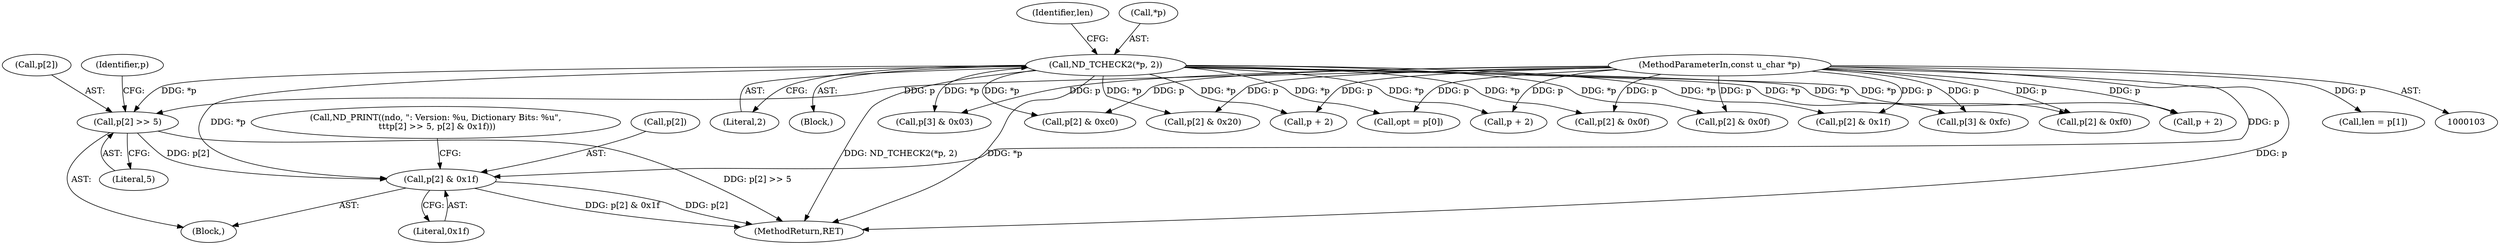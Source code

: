 digraph "0_tcpdump_7029d15f148ef24bb7c6668bc640f5470d085e5a_0@array" {
"1000201" [label="(Call,p[2] & 0x1f)"];
"1000196" [label="(Call,p[2] >> 5)"];
"1000105" [label="(MethodParameterIn,const u_char *p)"];
"1000116" [label="(Call,ND_TCHECK2(*p, 2))"];
"1000221" [label="(Call,p + 2)"];
"1000313" [label="(Call,p[3] & 0x03)"];
"1000291" [label="(Call,p[2] & 0x0f)"];
"1000190" [label="(Call,ND_PRINT((ndo, \": Version: %u, Dictionary Bits: %u\",\n \t\t\tp[2] >> 5, p[2] & 0x1f)))"];
"1000307" [label="(Call,p[3] & 0xfc)"];
"1000200" [label="(Literal,5)"];
"1000205" [label="(Literal,0x1f)"];
"1000197" [label="(Call,p[2])"];
"1000240" [label="(Call,p[2] & 0x20)"];
"1000195" [label="(Block,)"];
"1000282" [label="(Call,p[2] & 0xf0)"];
"1000202" [label="(Call,p[2])"];
"1000201" [label="(Call,p[2] & 0x1f)"];
"1000375" [label="(MethodReturn,RET)"];
"1000116" [label="(Call,ND_TCHECK2(*p, 2))"];
"1000125" [label="(Call,opt = p[0])"];
"1000107" [label="(Block,)"];
"1000105" [label="(MethodParameterIn,const u_char *p)"];
"1000121" [label="(Identifier,len)"];
"1000120" [label="(Call,len = p[1])"];
"1000186" [label="(Call,p + 2)"];
"1000117" [label="(Call,*p)"];
"1000300" [label="(Call,p[2] & 0x0f)"];
"1000232" [label="(Call,p[2] & 0xc0)"];
"1000119" [label="(Literal,2)"];
"1000248" [label="(Call,p[2] & 0x1f)"];
"1000196" [label="(Call,p[2] >> 5)"];
"1000203" [label="(Identifier,p)"];
"1000271" [label="(Call,p + 2)"];
"1000201" -> "1000195"  [label="AST: "];
"1000201" -> "1000205"  [label="CFG: "];
"1000202" -> "1000201"  [label="AST: "];
"1000205" -> "1000201"  [label="AST: "];
"1000190" -> "1000201"  [label="CFG: "];
"1000201" -> "1000375"  [label="DDG: p[2] & 0x1f"];
"1000201" -> "1000375"  [label="DDG: p[2]"];
"1000196" -> "1000201"  [label="DDG: p[2]"];
"1000105" -> "1000201"  [label="DDG: p"];
"1000116" -> "1000201"  [label="DDG: *p"];
"1000196" -> "1000195"  [label="AST: "];
"1000196" -> "1000200"  [label="CFG: "];
"1000197" -> "1000196"  [label="AST: "];
"1000200" -> "1000196"  [label="AST: "];
"1000203" -> "1000196"  [label="CFG: "];
"1000196" -> "1000375"  [label="DDG: p[2] >> 5"];
"1000105" -> "1000196"  [label="DDG: p"];
"1000116" -> "1000196"  [label="DDG: *p"];
"1000105" -> "1000103"  [label="AST: "];
"1000105" -> "1000375"  [label="DDG: p"];
"1000105" -> "1000120"  [label="DDG: p"];
"1000105" -> "1000125"  [label="DDG: p"];
"1000105" -> "1000186"  [label="DDG: p"];
"1000105" -> "1000221"  [label="DDG: p"];
"1000105" -> "1000232"  [label="DDG: p"];
"1000105" -> "1000240"  [label="DDG: p"];
"1000105" -> "1000248"  [label="DDG: p"];
"1000105" -> "1000271"  [label="DDG: p"];
"1000105" -> "1000282"  [label="DDG: p"];
"1000105" -> "1000291"  [label="DDG: p"];
"1000105" -> "1000300"  [label="DDG: p"];
"1000105" -> "1000307"  [label="DDG: p"];
"1000105" -> "1000313"  [label="DDG: p"];
"1000116" -> "1000107"  [label="AST: "];
"1000116" -> "1000119"  [label="CFG: "];
"1000117" -> "1000116"  [label="AST: "];
"1000119" -> "1000116"  [label="AST: "];
"1000121" -> "1000116"  [label="CFG: "];
"1000116" -> "1000375"  [label="DDG: *p"];
"1000116" -> "1000375"  [label="DDG: ND_TCHECK2(*p, 2)"];
"1000116" -> "1000125"  [label="DDG: *p"];
"1000116" -> "1000186"  [label="DDG: *p"];
"1000116" -> "1000221"  [label="DDG: *p"];
"1000116" -> "1000232"  [label="DDG: *p"];
"1000116" -> "1000240"  [label="DDG: *p"];
"1000116" -> "1000248"  [label="DDG: *p"];
"1000116" -> "1000271"  [label="DDG: *p"];
"1000116" -> "1000282"  [label="DDG: *p"];
"1000116" -> "1000291"  [label="DDG: *p"];
"1000116" -> "1000300"  [label="DDG: *p"];
"1000116" -> "1000307"  [label="DDG: *p"];
"1000116" -> "1000313"  [label="DDG: *p"];
}
